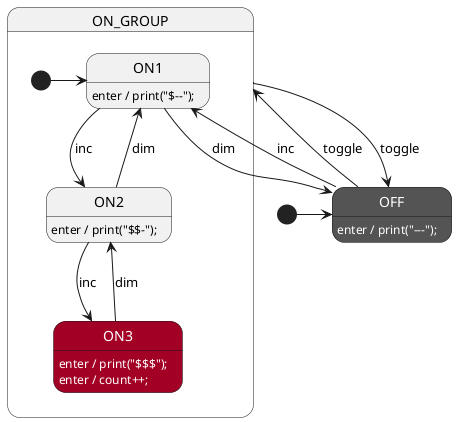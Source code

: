 @startuml {{smName}}

/'
  This diagram is just a sample to show what the syntax can look like.
  
  We don't yet generate fully working examples for every supported language.
  This starting template is language agnostic.
'/

' ///////////////////////////// STYLES /////////////////////////////
' Define some colors for the states. Totally optional.
skinparam state {
    ' red style:
    BackgroundColor<<red>> a20025
    FontColor<<red>> white
    ' dark style:
    BackgroundColor<<dark>> 545454
    FontColor<<dark>> white
}

' //////////////////////// STATE ORGANIZATION ///////////////////////
' Note: StateSmith treats state names and events as case insensitive.
' More info: https://github.com/StateSmith/StateSmith/wiki/PlantUML

state OFF <<dark>>

state ON_GROUP {
    [*] -> ON1
    state ON1
    state ON2
    state ON3 <<red>>
}

' ///////////////////////// STATE HANDLERS /////////////////////////
' Syntax https://github.com/StateSmith/StateSmith/wiki/Behaviors

[*] -> OFF

'OFF
OFF: enter / print("---");
OFF --> ON1 : inc
OFF --> ON_GROUP: toggle

'ON_GROUP
ON_GROUP --> OFF: toggle

'ON1
ON1: enter / print("$--");
ON1 --> ON2 : inc
ON1 --> OFF : dim

'ON2
ON2: enter / print("$$-");
ON2 --> ON3 : inc
ON2 --> ON1 : dim

'ON3
ON3: enter / print("$$$");
ON3: enter / count++;
ON3 --> ON2 : dim



' //////////////////////// StateSmith config ////////////////////////
' The below special comment block sets the StateSmith configuration.
' More info: https://github.com/StateSmith/StateSmith/issues/335
' Feel free to remove or modify it as needed.

/'! $CONFIG : toml
{{configToml}}
'/
@enduml
